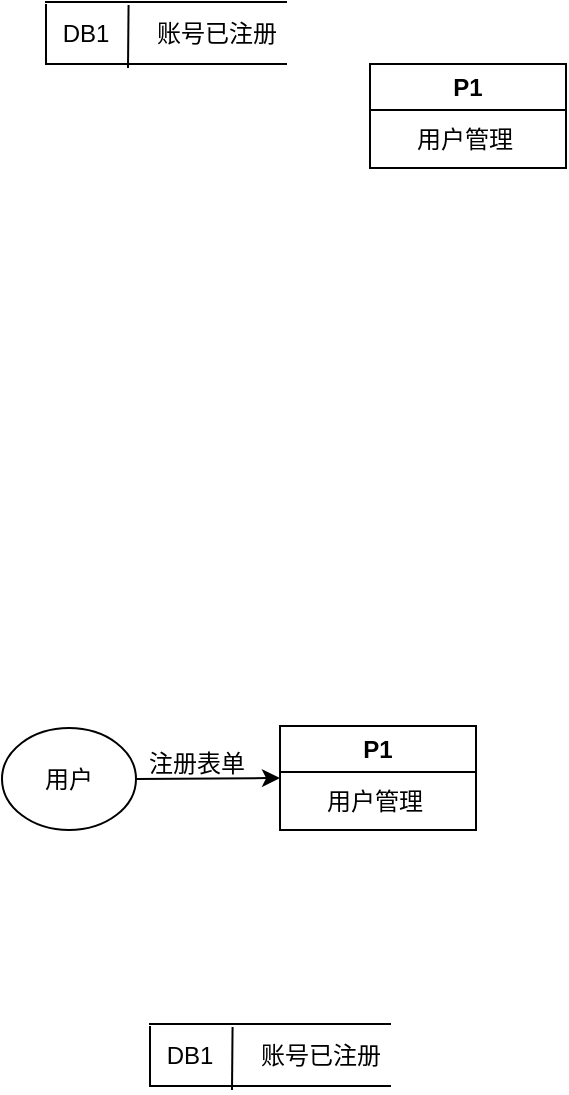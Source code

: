<mxfile version="21.2.3" type="github">
  <diagram name="第 1 页" id="8ePfgUnNjt7sfL_Q9ex-">
    <mxGraphModel dx="1834" dy="1238" grid="0" gridSize="10" guides="1" tooltips="1" connect="1" arrows="1" fold="1" page="0" pageScale="1" pageWidth="827" pageHeight="1169" math="0" shadow="0">
      <root>
        <mxCell id="0" />
        <mxCell id="1" parent="0" />
        <mxCell id="4qqc5mvDvrQaX_iKDXkI-4" value="用户" style="ellipse;whiteSpace=wrap;html=1;" vertex="1" parent="1">
          <mxGeometry x="-410" y="-347" width="67" height="51" as="geometry" />
        </mxCell>
        <mxCell id="4qqc5mvDvrQaX_iKDXkI-5" value="" style="endArrow=classic;html=1;rounded=0;exitX=1;exitY=0.5;exitDx=0;exitDy=0;entryX=0;entryY=0.5;entryDx=0;entryDy=0;" edge="1" parent="1" source="4qqc5mvDvrQaX_iKDXkI-4" target="4qqc5mvDvrQaX_iKDXkI-7">
          <mxGeometry width="50" height="50" relative="1" as="geometry">
            <mxPoint x="-353" y="-292" as="sourcePoint" />
            <mxPoint x="-283" y="-300" as="targetPoint" />
          </mxGeometry>
        </mxCell>
        <mxCell id="4qqc5mvDvrQaX_iKDXkI-6" value="注册表单" style="text;html=1;align=center;verticalAlign=middle;resizable=0;points=[];autosize=1;strokeColor=none;fillColor=none;" vertex="1" parent="1">
          <mxGeometry x="-346" y="-342" width="66" height="26" as="geometry" />
        </mxCell>
        <mxCell id="4qqc5mvDvrQaX_iKDXkI-7" value="P1" style="swimlane;whiteSpace=wrap;html=1;" vertex="1" parent="1">
          <mxGeometry x="-271" y="-348" width="98" height="52" as="geometry">
            <mxRectangle x="-271" y="-348" width="50" height="26" as="alternateBounds" />
          </mxGeometry>
        </mxCell>
        <mxCell id="4qqc5mvDvrQaX_iKDXkI-8" value="用户管理" style="text;html=1;align=center;verticalAlign=middle;resizable=0;points=[];autosize=1;strokeColor=none;fillColor=none;" vertex="1" parent="4qqc5mvDvrQaX_iKDXkI-7">
          <mxGeometry x="14" y="25" width="66" height="26" as="geometry" />
        </mxCell>
        <mxCell id="4qqc5mvDvrQaX_iKDXkI-10" value="" style="shape=partialRectangle;whiteSpace=wrap;html=1;left=0;right=0;fillColor=none;" vertex="1" parent="1">
          <mxGeometry x="-336" y="-199" width="120" height="31" as="geometry" />
        </mxCell>
        <mxCell id="4qqc5mvDvrQaX_iKDXkI-15" value="" style="endArrow=none;html=1;rounded=0;exitX=0;exitY=1;exitDx=0;exitDy=0;" edge="1" parent="1" source="4qqc5mvDvrQaX_iKDXkI-10">
          <mxGeometry width="50" height="50" relative="1" as="geometry">
            <mxPoint x="-386" y="-148" as="sourcePoint" />
            <mxPoint x="-336" y="-198" as="targetPoint" />
          </mxGeometry>
        </mxCell>
        <mxCell id="4qqc5mvDvrQaX_iKDXkI-16" value="" style="endArrow=none;html=1;rounded=0;entryX=0.344;entryY=0.05;entryDx=0;entryDy=0;entryPerimeter=0;" edge="1" parent="1" target="4qqc5mvDvrQaX_iKDXkI-10">
          <mxGeometry width="50" height="50" relative="1" as="geometry">
            <mxPoint x="-295" y="-166" as="sourcePoint" />
            <mxPoint x="-295" y="-199" as="targetPoint" />
          </mxGeometry>
        </mxCell>
        <mxCell id="4qqc5mvDvrQaX_iKDXkI-17" value="DB1" style="text;html=1;strokeColor=none;fillColor=none;align=center;verticalAlign=middle;whiteSpace=wrap;rounded=0;" vertex="1" parent="1">
          <mxGeometry x="-346" y="-198" width="60" height="30" as="geometry" />
        </mxCell>
        <mxCell id="4qqc5mvDvrQaX_iKDXkI-18" value="账号已注册" style="text;html=1;strokeColor=none;fillColor=none;align=center;verticalAlign=middle;whiteSpace=wrap;rounded=0;" vertex="1" parent="1">
          <mxGeometry x="-291" y="-198" width="81" height="30" as="geometry" />
        </mxCell>
        <mxCell id="4qqc5mvDvrQaX_iKDXkI-19" value="" style="shape=partialRectangle;whiteSpace=wrap;html=1;left=0;right=0;fillColor=none;" vertex="1" parent="1">
          <mxGeometry x="-388" y="-710" width="120" height="31" as="geometry" />
        </mxCell>
        <mxCell id="4qqc5mvDvrQaX_iKDXkI-20" value="" style="endArrow=none;html=1;rounded=0;exitX=0;exitY=1;exitDx=0;exitDy=0;" edge="1" parent="1" source="4qqc5mvDvrQaX_iKDXkI-19">
          <mxGeometry width="50" height="50" relative="1" as="geometry">
            <mxPoint x="-438" y="-659" as="sourcePoint" />
            <mxPoint x="-388" y="-709" as="targetPoint" />
          </mxGeometry>
        </mxCell>
        <mxCell id="4qqc5mvDvrQaX_iKDXkI-21" value="" style="endArrow=none;html=1;rounded=0;entryX=0.344;entryY=0.05;entryDx=0;entryDy=0;entryPerimeter=0;" edge="1" parent="1" target="4qqc5mvDvrQaX_iKDXkI-19">
          <mxGeometry width="50" height="50" relative="1" as="geometry">
            <mxPoint x="-347" y="-677" as="sourcePoint" />
            <mxPoint x="-347" y="-710" as="targetPoint" />
          </mxGeometry>
        </mxCell>
        <mxCell id="4qqc5mvDvrQaX_iKDXkI-22" value="DB1" style="text;html=1;strokeColor=none;fillColor=none;align=center;verticalAlign=middle;whiteSpace=wrap;rounded=0;" vertex="1" parent="1">
          <mxGeometry x="-398" y="-709" width="60" height="30" as="geometry" />
        </mxCell>
        <mxCell id="4qqc5mvDvrQaX_iKDXkI-23" value="账号已注册" style="text;html=1;strokeColor=none;fillColor=none;align=center;verticalAlign=middle;whiteSpace=wrap;rounded=0;" vertex="1" parent="1">
          <mxGeometry x="-343" y="-709" width="81" height="30" as="geometry" />
        </mxCell>
        <mxCell id="4qqc5mvDvrQaX_iKDXkI-24" value="P1" style="swimlane;whiteSpace=wrap;html=1;" vertex="1" parent="1">
          <mxGeometry x="-226" y="-679" width="98" height="52" as="geometry" />
        </mxCell>
        <mxCell id="4qqc5mvDvrQaX_iKDXkI-25" value="用户管理" style="text;html=1;align=center;verticalAlign=middle;resizable=0;points=[];autosize=1;strokeColor=none;fillColor=none;" vertex="1" parent="4qqc5mvDvrQaX_iKDXkI-24">
          <mxGeometry x="14" y="25" width="66" height="26" as="geometry" />
        </mxCell>
      </root>
    </mxGraphModel>
  </diagram>
</mxfile>
